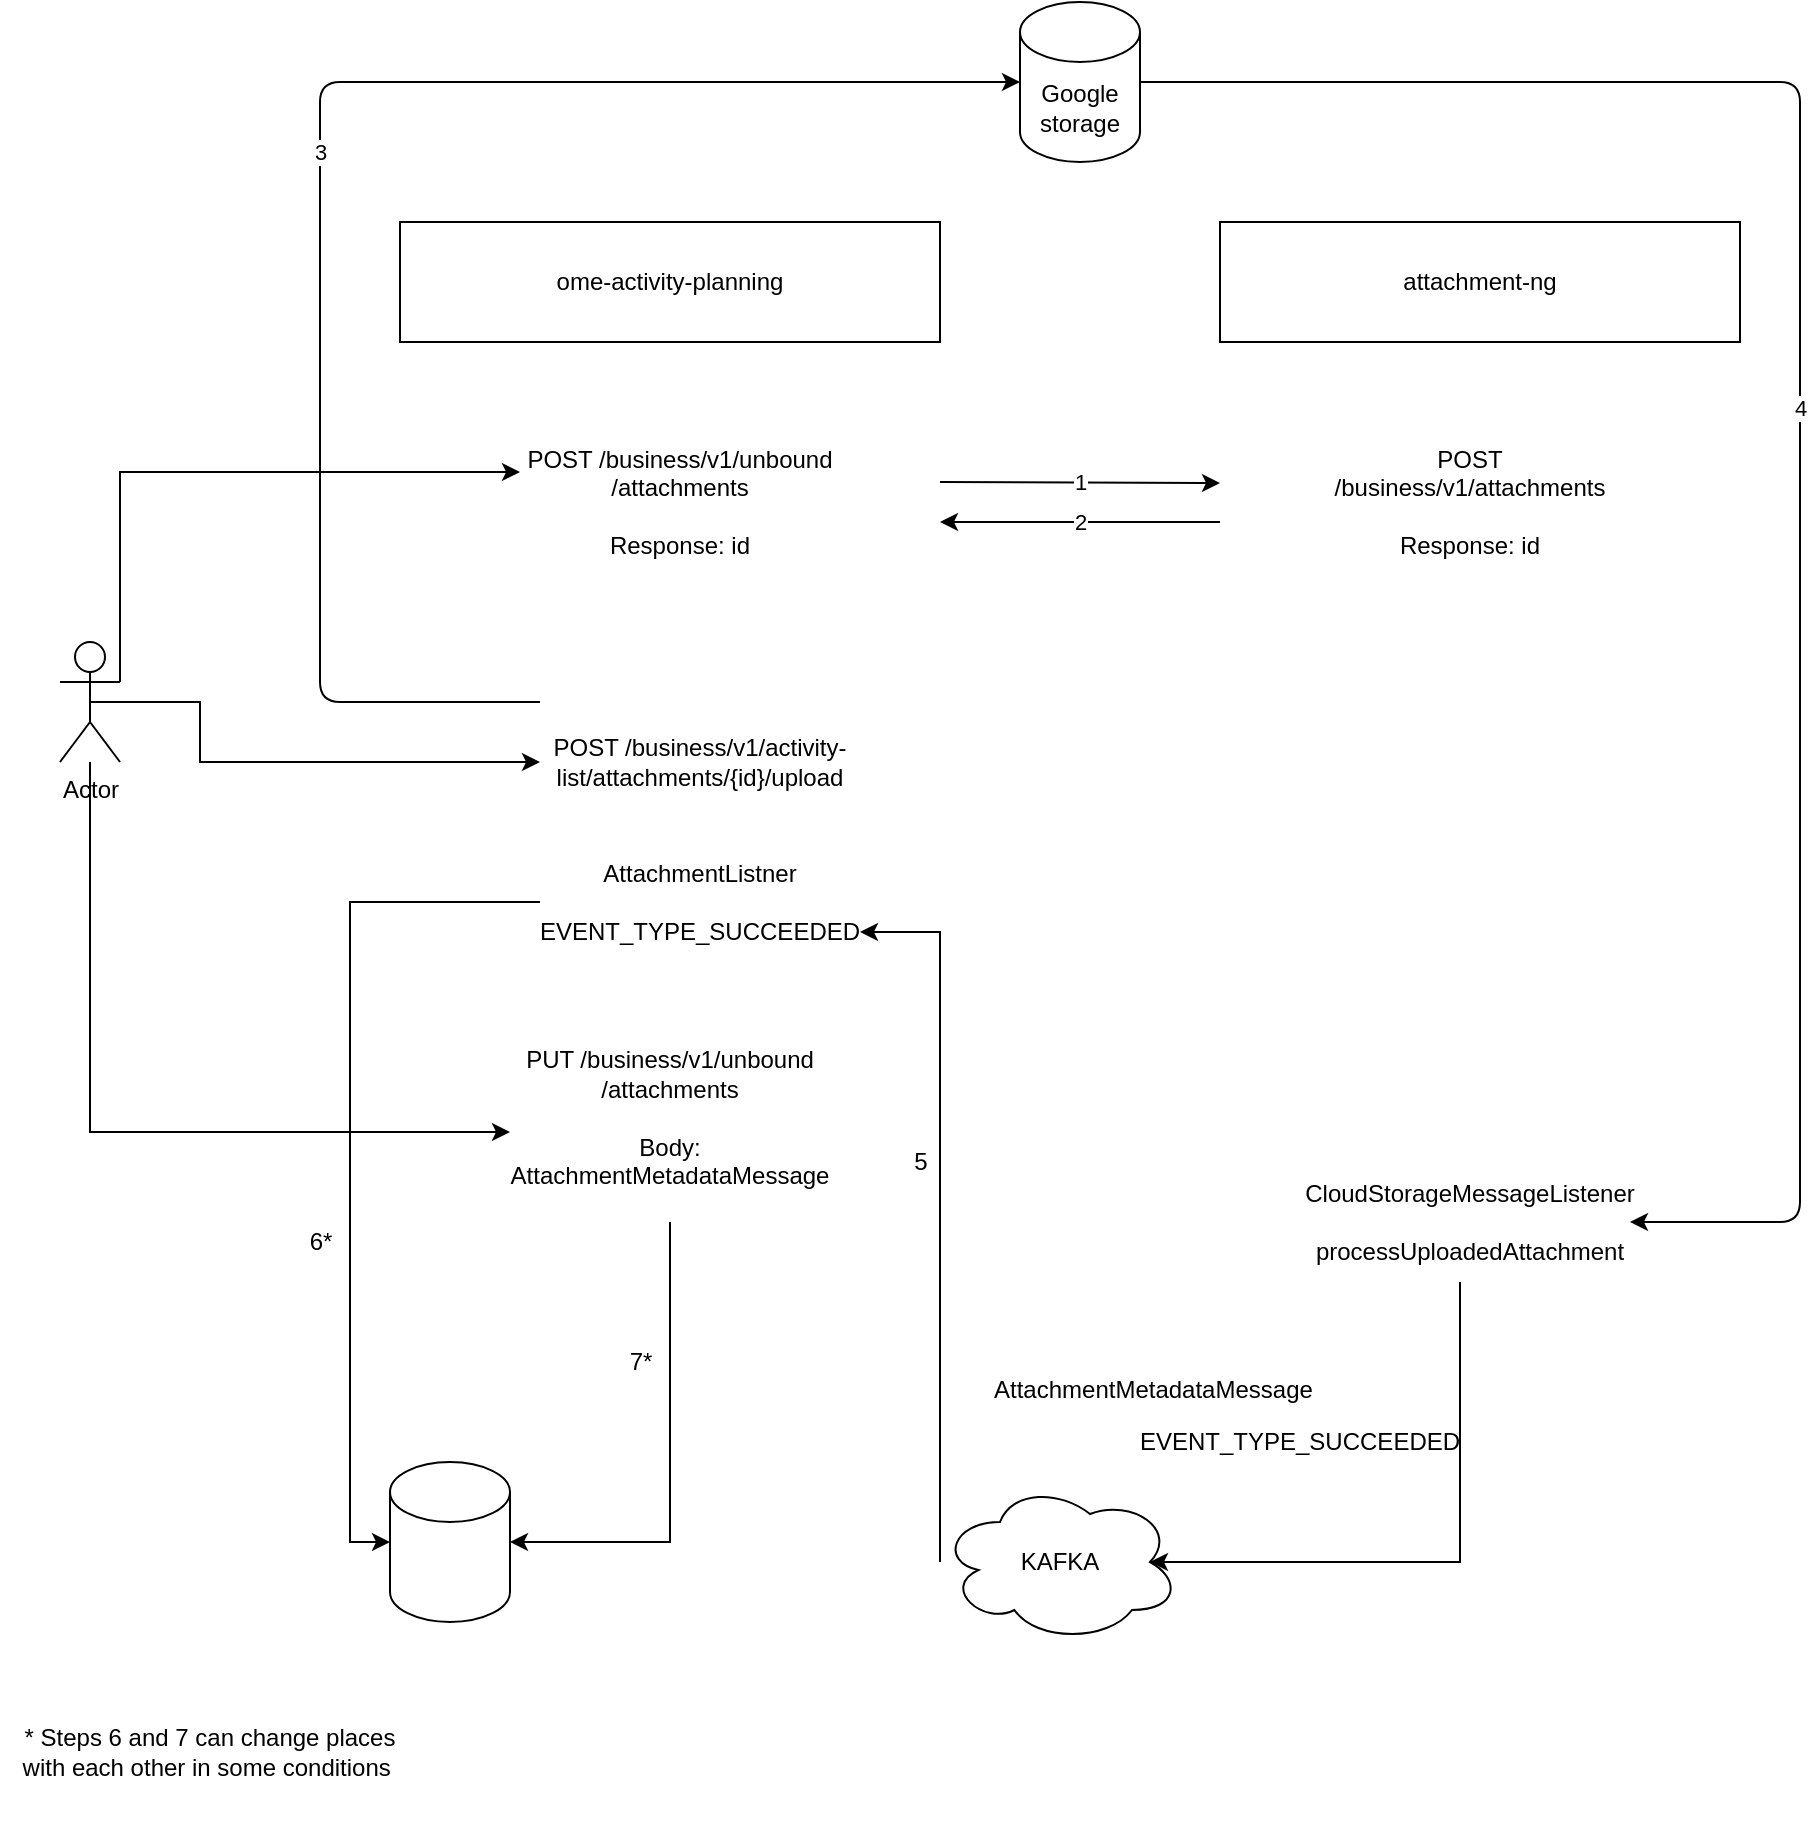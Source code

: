 <mxfile version="14.6.13" type="github">
  <diagram id="OCxN-iuRUh1b6ufEyLvz" name="Page-1">
    <mxGraphModel dx="2272" dy="705" grid="1" gridSize="10" guides="1" tooltips="1" connect="1" arrows="1" fold="1" page="1" pageScale="1" pageWidth="850" pageHeight="1100" math="0" shadow="0">
      <root>
        <mxCell id="0" />
        <mxCell id="1" parent="0" />
        <mxCell id="BZNyGLlW_cofNNxAcszU-1" value="ome-activity-planning" style="rounded=0;whiteSpace=wrap;html=1;" vertex="1" parent="1">
          <mxGeometry x="70" y="260" width="270" height="60" as="geometry" />
        </mxCell>
        <mxCell id="BZNyGLlW_cofNNxAcszU-2" value="attachment-ng" style="rounded=0;whiteSpace=wrap;html=1;" vertex="1" parent="1">
          <mxGeometry x="480" y="260" width="260" height="60" as="geometry" />
        </mxCell>
        <mxCell id="BZNyGLlW_cofNNxAcszU-3" value="Google&lt;br&gt;storage" style="shape=cylinder3;whiteSpace=wrap;html=1;boundedLbl=1;backgroundOutline=1;size=15;" vertex="1" parent="1">
          <mxGeometry x="380" y="150" width="60" height="80" as="geometry" />
        </mxCell>
        <mxCell id="BZNyGLlW_cofNNxAcszU-4" value="POST /business/v1/unbound&lt;br&gt;/attachments&lt;br&gt;&lt;br&gt;Response: id" style="text;html=1;strokeColor=none;fillColor=none;align=center;verticalAlign=middle;whiteSpace=wrap;rounded=0;" vertex="1" parent="1">
          <mxGeometry x="130" y="370" width="160" height="60" as="geometry" />
        </mxCell>
        <mxCell id="BZNyGLlW_cofNNxAcszU-5" value="POST /business/v1/attachments&lt;br&gt;&lt;br&gt;Response: id" style="text;html=1;strokeColor=none;fillColor=none;align=center;verticalAlign=middle;whiteSpace=wrap;rounded=0;" vertex="1" parent="1">
          <mxGeometry x="525" y="370" width="160" height="60" as="geometry" />
        </mxCell>
        <mxCell id="BZNyGLlW_cofNNxAcszU-6" value="" style="endArrow=classic;html=1;" edge="1" parent="1">
          <mxGeometry relative="1" as="geometry">
            <mxPoint x="340" y="390" as="sourcePoint" />
            <mxPoint x="480" y="390.5" as="targetPoint" />
          </mxGeometry>
        </mxCell>
        <mxCell id="BZNyGLlW_cofNNxAcszU-7" value="1" style="edgeLabel;resizable=0;html=1;align=center;verticalAlign=middle;" connectable="0" vertex="1" parent="BZNyGLlW_cofNNxAcszU-6">
          <mxGeometry relative="1" as="geometry" />
        </mxCell>
        <mxCell id="BZNyGLlW_cofNNxAcszU-8" value="1" style="endArrow=classic;html=1;" edge="1" parent="1">
          <mxGeometry relative="1" as="geometry">
            <mxPoint x="480" y="410" as="sourcePoint" />
            <mxPoint x="340" y="410" as="targetPoint" />
          </mxGeometry>
        </mxCell>
        <mxCell id="BZNyGLlW_cofNNxAcszU-9" value="2" style="edgeLabel;resizable=0;html=1;align=center;verticalAlign=middle;" connectable="0" vertex="1" parent="BZNyGLlW_cofNNxAcszU-8">
          <mxGeometry relative="1" as="geometry" />
        </mxCell>
        <mxCell id="BZNyGLlW_cofNNxAcszU-10" value="POST /business/v1/activity-list/attachments/{id}/upload" style="text;html=1;strokeColor=none;fillColor=none;align=center;verticalAlign=middle;whiteSpace=wrap;rounded=0;" vertex="1" parent="1">
          <mxGeometry x="140" y="500" width="160" height="60" as="geometry" />
        </mxCell>
        <mxCell id="BZNyGLlW_cofNNxAcszU-11" value="" style="endArrow=classic;html=1;entryX=0;entryY=0.5;entryDx=0;entryDy=0;entryPerimeter=0;exitX=0;exitY=0;exitDx=0;exitDy=0;" edge="1" parent="1" source="BZNyGLlW_cofNNxAcszU-10" target="BZNyGLlW_cofNNxAcszU-3">
          <mxGeometry relative="1" as="geometry">
            <mxPoint x="120" y="565" as="sourcePoint" />
            <mxPoint x="40" y="195" as="targetPoint" />
            <Array as="points">
              <mxPoint x="30" y="500" />
              <mxPoint x="30" y="190" />
            </Array>
          </mxGeometry>
        </mxCell>
        <mxCell id="BZNyGLlW_cofNNxAcszU-12" value="3" style="edgeLabel;resizable=0;html=1;align=center;verticalAlign=middle;" connectable="0" vertex="1" parent="BZNyGLlW_cofNNxAcszU-11">
          <mxGeometry relative="1" as="geometry" />
        </mxCell>
        <mxCell id="BZNyGLlW_cofNNxAcszU-13" value="" style="endArrow=classic;html=1;exitX=1;exitY=0.5;exitDx=0;exitDy=0;exitPerimeter=0;entryX=1;entryY=0.5;entryDx=0;entryDy=0;" edge="1" parent="1" source="BZNyGLlW_cofNNxAcszU-3" target="BZNyGLlW_cofNNxAcszU-16">
          <mxGeometry relative="1" as="geometry">
            <mxPoint x="80" y="169.5" as="sourcePoint" />
            <mxPoint x="770" y="350" as="targetPoint" />
            <Array as="points">
              <mxPoint x="770" y="190" />
              <mxPoint x="770" y="760" />
            </Array>
          </mxGeometry>
        </mxCell>
        <mxCell id="BZNyGLlW_cofNNxAcszU-14" value="4" style="edgeLabel;resizable=0;html=1;align=center;verticalAlign=middle;" connectable="0" vertex="1" parent="BZNyGLlW_cofNNxAcszU-13">
          <mxGeometry relative="1" as="geometry" />
        </mxCell>
        <mxCell id="BZNyGLlW_cofNNxAcszU-15" style="edgeStyle=orthogonalEdgeStyle;rounded=0;orthogonalLoop=1;jettySize=auto;html=1;entryX=0.875;entryY=0.5;entryDx=0;entryDy=0;entryPerimeter=0;" edge="1" parent="1" source="BZNyGLlW_cofNNxAcszU-16" target="BZNyGLlW_cofNNxAcszU-21">
          <mxGeometry relative="1" as="geometry">
            <mxPoint x="600" y="840" as="targetPoint" />
            <Array as="points">
              <mxPoint x="600" y="930" />
            </Array>
          </mxGeometry>
        </mxCell>
        <mxCell id="BZNyGLlW_cofNNxAcszU-16" value="CloudStorageMessageListener&lt;br&gt;&lt;br&gt;processUploadedAttachment" style="text;html=1;strokeColor=none;fillColor=none;align=center;verticalAlign=middle;whiteSpace=wrap;rounded=0;" vertex="1" parent="1">
          <mxGeometry x="525" y="730" width="160" height="60" as="geometry" />
        </mxCell>
        <mxCell id="BZNyGLlW_cofNNxAcszU-17" style="edgeStyle=orthogonalEdgeStyle;rounded=0;orthogonalLoop=1;jettySize=auto;html=1;entryX=0;entryY=0.5;entryDx=0;entryDy=0;entryPerimeter=0;" edge="1" parent="1" source="BZNyGLlW_cofNNxAcszU-18" target="BZNyGLlW_cofNNxAcszU-19">
          <mxGeometry relative="1" as="geometry" />
        </mxCell>
        <mxCell id="BZNyGLlW_cofNNxAcszU-18" value="AttachmentListner&lt;br&gt;&lt;br&gt;EVENT_TYPE_SUCCEEDED" style="text;html=1;strokeColor=none;fillColor=none;align=center;verticalAlign=middle;whiteSpace=wrap;rounded=0;" vertex="1" parent="1">
          <mxGeometry x="140" y="570" width="160" height="60" as="geometry" />
        </mxCell>
        <mxCell id="BZNyGLlW_cofNNxAcszU-19" value="" style="shape=cylinder3;whiteSpace=wrap;html=1;boundedLbl=1;backgroundOutline=1;size=15;" vertex="1" parent="1">
          <mxGeometry x="65" y="880" width="60" height="80" as="geometry" />
        </mxCell>
        <mxCell id="BZNyGLlW_cofNNxAcszU-20" style="edgeStyle=orthogonalEdgeStyle;rounded=0;orthogonalLoop=1;jettySize=auto;html=1;entryX=1;entryY=0.75;entryDx=0;entryDy=0;" edge="1" parent="1" source="BZNyGLlW_cofNNxAcszU-21" target="BZNyGLlW_cofNNxAcszU-18">
          <mxGeometry relative="1" as="geometry">
            <Array as="points">
              <mxPoint x="340" y="615" />
            </Array>
          </mxGeometry>
        </mxCell>
        <mxCell id="BZNyGLlW_cofNNxAcszU-21" value="KAFKA" style="ellipse;shape=cloud;whiteSpace=wrap;html=1;" vertex="1" parent="1">
          <mxGeometry x="340" y="890" width="120" height="80" as="geometry" />
        </mxCell>
        <mxCell id="BZNyGLlW_cofNNxAcszU-22" value="EVENT_TYPE_SUCCEEDED" style="text;html=1;strokeColor=none;fillColor=none;align=center;verticalAlign=middle;whiteSpace=wrap;rounded=0;" vertex="1" parent="1">
          <mxGeometry x="500" y="860" width="40" height="20" as="geometry" />
        </mxCell>
        <mxCell id="BZNyGLlW_cofNNxAcszU-23" value="AttachmentMetadataMessage" style="text;whiteSpace=wrap;html=1;" vertex="1" parent="1">
          <mxGeometry x="365" y="830" width="180" height="30" as="geometry" />
        </mxCell>
        <mxCell id="BZNyGLlW_cofNNxAcszU-33" style="edgeStyle=orthogonalEdgeStyle;rounded=0;orthogonalLoop=1;jettySize=auto;html=1;exitX=0.5;exitY=1;exitDx=0;exitDy=0;entryX=1;entryY=0.5;entryDx=0;entryDy=0;entryPerimeter=0;" edge="1" parent="1" source="BZNyGLlW_cofNNxAcszU-25" target="BZNyGLlW_cofNNxAcszU-19">
          <mxGeometry relative="1" as="geometry" />
        </mxCell>
        <mxCell id="BZNyGLlW_cofNNxAcszU-25" value="PUT /business/v1/unbound&lt;br&gt;/attachments&lt;br&gt;&lt;br&gt;Body:&lt;br&gt;&lt;span&gt;AttachmentMetadataMessage&lt;br&gt;&lt;br&gt;&lt;/span&gt;" style="text;html=1;strokeColor=none;fillColor=none;align=center;verticalAlign=middle;whiteSpace=wrap;rounded=0;" vertex="1" parent="1">
          <mxGeometry x="125" y="670" width="160" height="90" as="geometry" />
        </mxCell>
        <mxCell id="BZNyGLlW_cofNNxAcszU-26" value="5" style="text;html=1;align=center;verticalAlign=middle;resizable=0;points=[];autosize=1;strokeColor=none;" vertex="1" parent="1">
          <mxGeometry x="320" y="720" width="20" height="20" as="geometry" />
        </mxCell>
        <mxCell id="BZNyGLlW_cofNNxAcszU-27" value="6*" style="text;html=1;align=center;verticalAlign=middle;resizable=0;points=[];autosize=1;strokeColor=none;" vertex="1" parent="1">
          <mxGeometry x="15" y="760" width="30" height="20" as="geometry" />
        </mxCell>
        <mxCell id="BZNyGLlW_cofNNxAcszU-28" value="7*" style="text;html=1;align=center;verticalAlign=middle;resizable=0;points=[];autosize=1;strokeColor=none;" vertex="1" parent="1">
          <mxGeometry x="175" y="820" width="30" height="20" as="geometry" />
        </mxCell>
        <mxCell id="BZNyGLlW_cofNNxAcszU-29" style="edgeStyle=orthogonalEdgeStyle;rounded=0;orthogonalLoop=1;jettySize=auto;html=1;exitX=1;exitY=0.333;exitDx=0;exitDy=0;exitPerimeter=0;entryX=0;entryY=0.25;entryDx=0;entryDy=0;" edge="1" parent="1" source="BZNyGLlW_cofNNxAcszU-32" target="BZNyGLlW_cofNNxAcszU-4">
          <mxGeometry relative="1" as="geometry">
            <Array as="points">
              <mxPoint x="-70" y="385" />
            </Array>
          </mxGeometry>
        </mxCell>
        <mxCell id="BZNyGLlW_cofNNxAcszU-30" style="edgeStyle=orthogonalEdgeStyle;rounded=0;orthogonalLoop=1;jettySize=auto;html=1;exitX=0.5;exitY=0.5;exitDx=0;exitDy=0;exitPerimeter=0;entryX=0;entryY=0.5;entryDx=0;entryDy=0;" edge="1" parent="1" source="BZNyGLlW_cofNNxAcszU-32" target="BZNyGLlW_cofNNxAcszU-10">
          <mxGeometry relative="1" as="geometry">
            <Array as="points">
              <mxPoint x="-30" y="500" />
              <mxPoint x="-30" y="530" />
            </Array>
          </mxGeometry>
        </mxCell>
        <mxCell id="BZNyGLlW_cofNNxAcszU-31" style="edgeStyle=orthogonalEdgeStyle;rounded=0;orthogonalLoop=1;jettySize=auto;html=1;entryX=0;entryY=0.5;entryDx=0;entryDy=0;" edge="1" parent="1" source="BZNyGLlW_cofNNxAcszU-32" target="BZNyGLlW_cofNNxAcszU-25">
          <mxGeometry relative="1" as="geometry">
            <Array as="points">
              <mxPoint x="-85" y="715" />
            </Array>
            <mxPoint x="100" y="715" as="targetPoint" />
          </mxGeometry>
        </mxCell>
        <mxCell id="BZNyGLlW_cofNNxAcszU-32" value="Actor" style="shape=umlActor;verticalLabelPosition=bottom;verticalAlign=top;html=1;outlineConnect=0;" vertex="1" parent="1">
          <mxGeometry x="-100" y="470" width="30" height="60" as="geometry" />
        </mxCell>
        <mxCell id="BZNyGLlW_cofNNxAcszU-34" value="* Steps 6 and 7 can&amp;nbsp;change places with each other&amp;nbsp;in some conditions&amp;nbsp;" style="text;html=1;strokeColor=none;fillColor=none;align=center;verticalAlign=middle;whiteSpace=wrap;rounded=0;" vertex="1" parent="1">
          <mxGeometry x="-130" y="990" width="210" height="70" as="geometry" />
        </mxCell>
      </root>
    </mxGraphModel>
  </diagram>
</mxfile>
